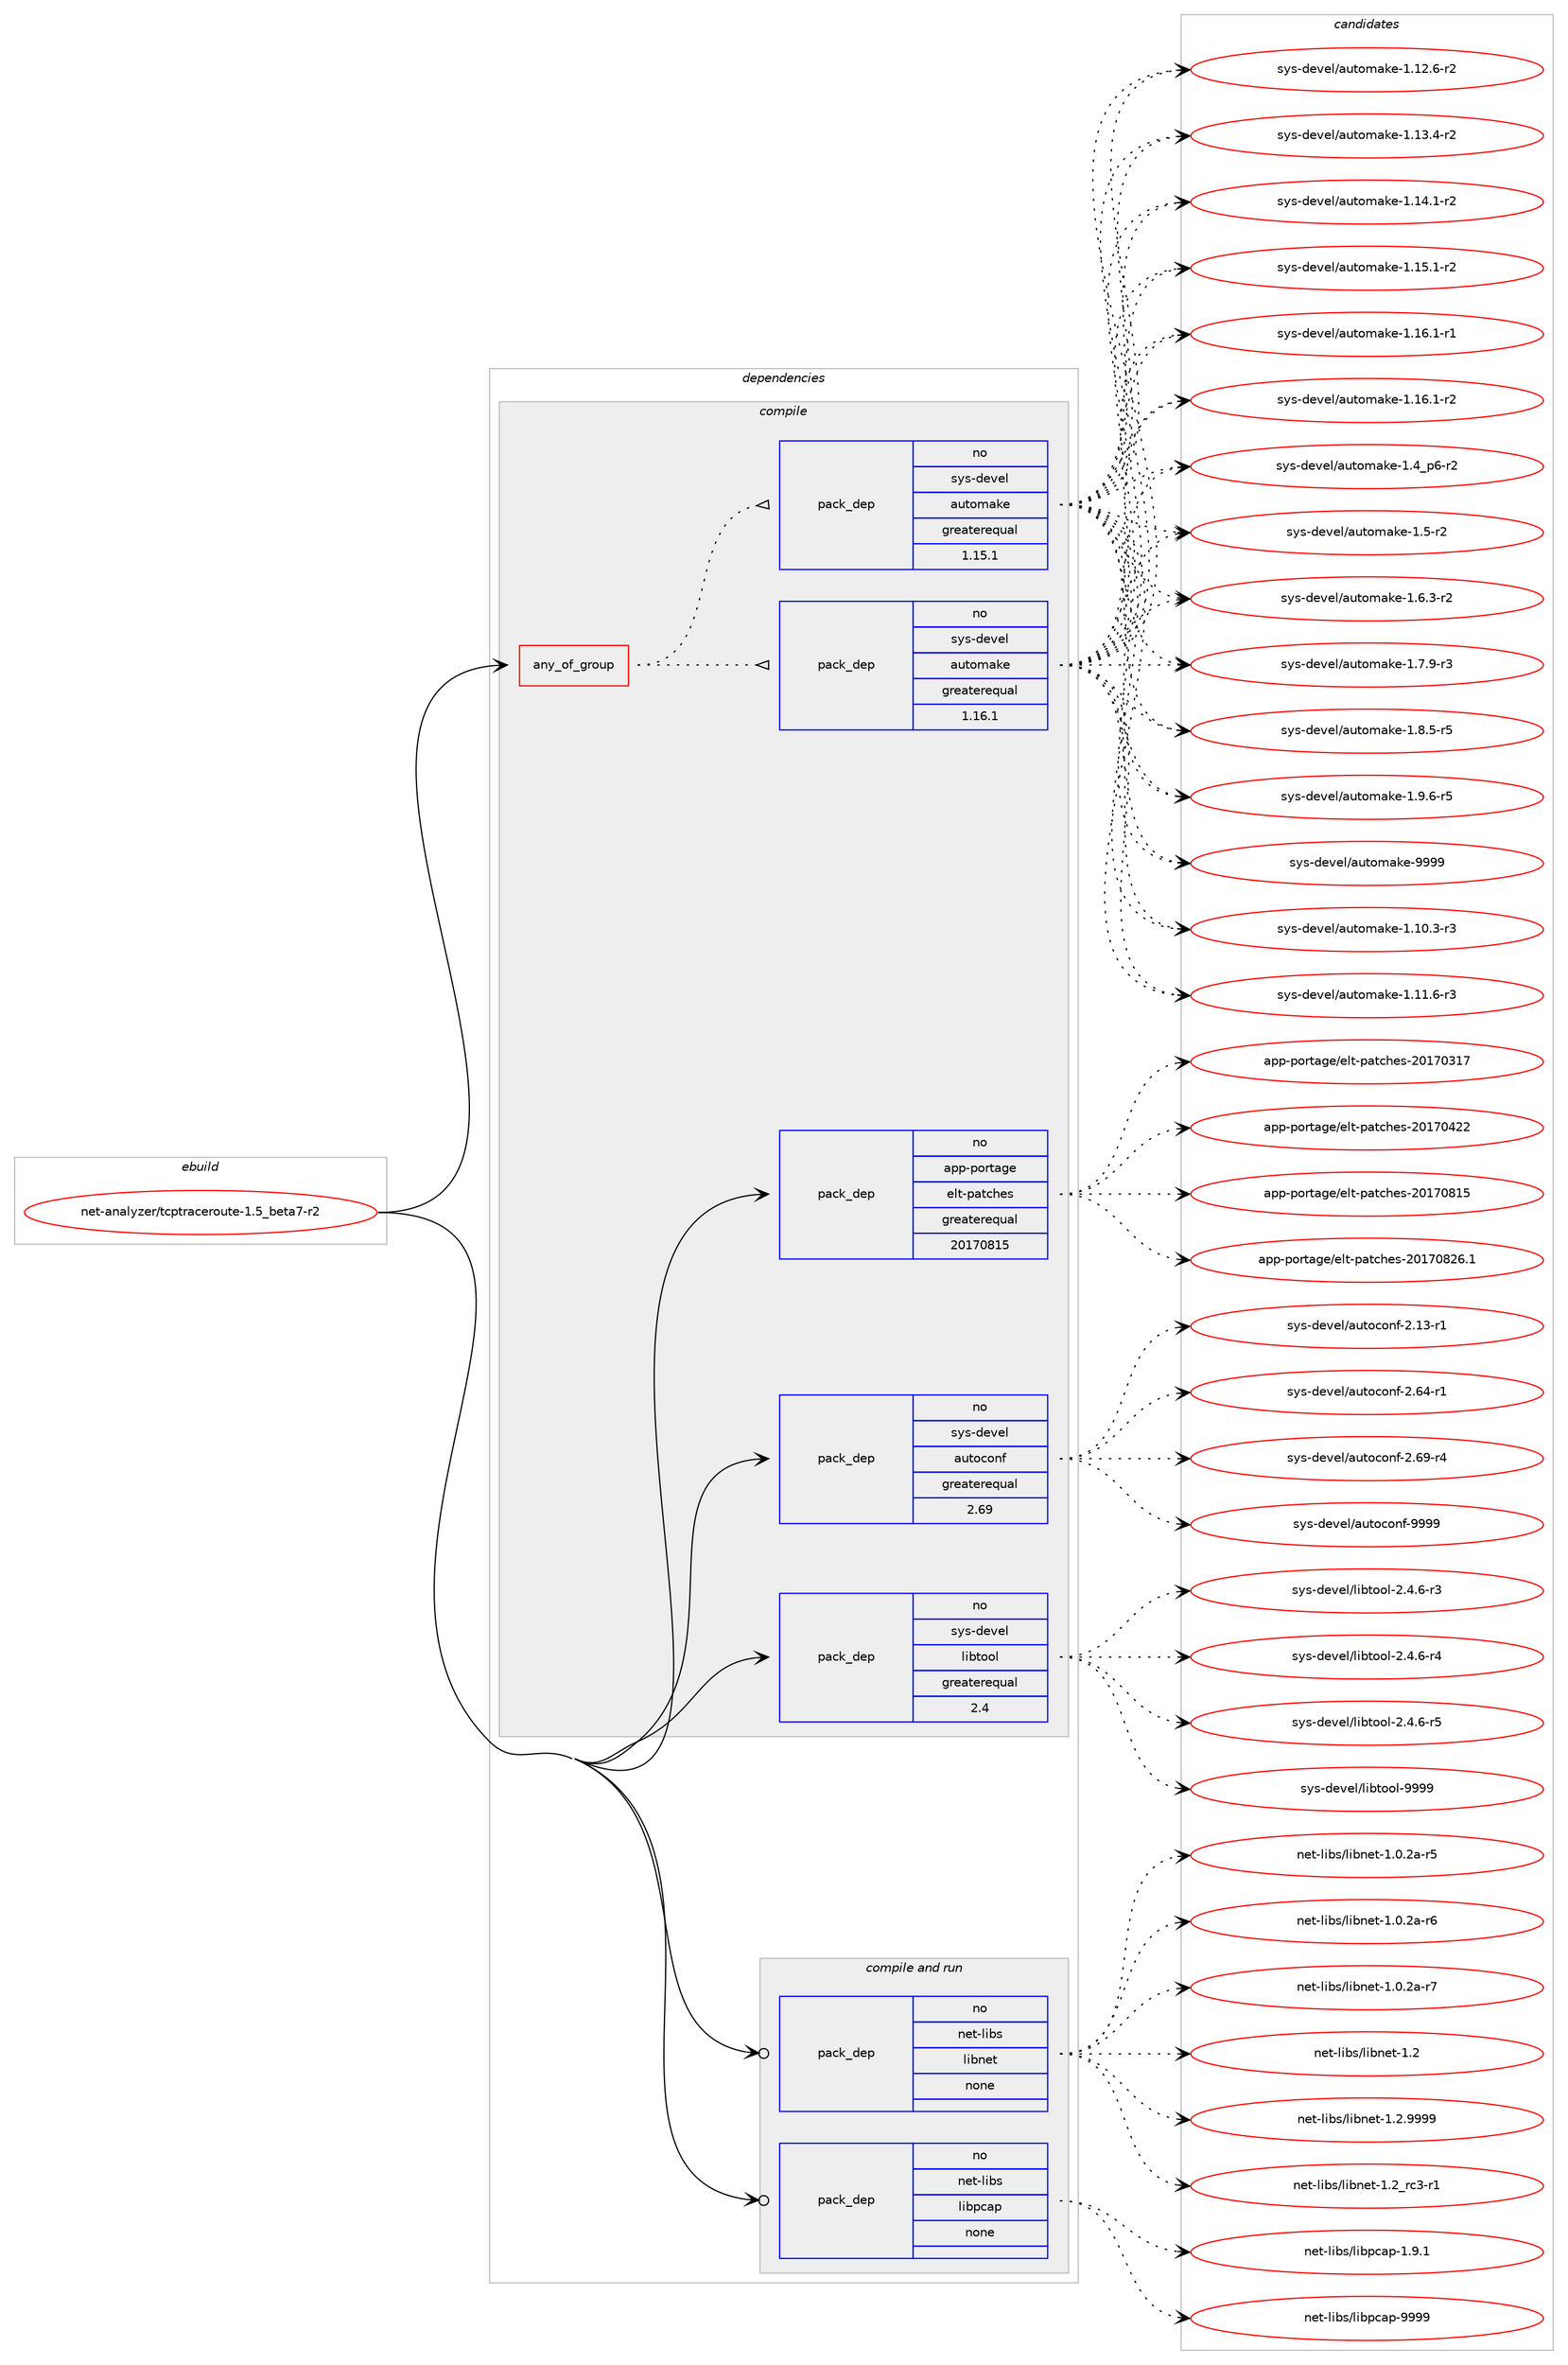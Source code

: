 digraph prolog {

# *************
# Graph options
# *************

newrank=true;
concentrate=true;
compound=true;
graph [rankdir=LR,fontname=Helvetica,fontsize=10,ranksep=1.5];#, ranksep=2.5, nodesep=0.2];
edge  [arrowhead=vee];
node  [fontname=Helvetica,fontsize=10];

# **********
# The ebuild
# **********

subgraph cluster_leftcol {
color=gray;
rank=same;
label=<<i>ebuild</i>>;
id [label="net-analyzer/tcptraceroute-1.5_beta7-r2", color=red, width=4, href="../net-analyzer/tcptraceroute-1.5_beta7-r2.svg"];
}

# ****************
# The dependencies
# ****************

subgraph cluster_midcol {
color=gray;
label=<<i>dependencies</i>>;
subgraph cluster_compile {
fillcolor="#eeeeee";
style=filled;
label=<<i>compile</i>>;
subgraph any13826 {
dependency816285 [label=<<TABLE BORDER="0" CELLBORDER="1" CELLSPACING="0" CELLPADDING="4"><TR><TD CELLPADDING="10">any_of_group</TD></TR></TABLE>>, shape=none, color=red];subgraph pack603426 {
dependency816286 [label=<<TABLE BORDER="0" CELLBORDER="1" CELLSPACING="0" CELLPADDING="4" WIDTH="220"><TR><TD ROWSPAN="6" CELLPADDING="30">pack_dep</TD></TR><TR><TD WIDTH="110">no</TD></TR><TR><TD>sys-devel</TD></TR><TR><TD>automake</TD></TR><TR><TD>greaterequal</TD></TR><TR><TD>1.16.1</TD></TR></TABLE>>, shape=none, color=blue];
}
dependency816285:e -> dependency816286:w [weight=20,style="dotted",arrowhead="oinv"];
subgraph pack603427 {
dependency816287 [label=<<TABLE BORDER="0" CELLBORDER="1" CELLSPACING="0" CELLPADDING="4" WIDTH="220"><TR><TD ROWSPAN="6" CELLPADDING="30">pack_dep</TD></TR><TR><TD WIDTH="110">no</TD></TR><TR><TD>sys-devel</TD></TR><TR><TD>automake</TD></TR><TR><TD>greaterequal</TD></TR><TR><TD>1.15.1</TD></TR></TABLE>>, shape=none, color=blue];
}
dependency816285:e -> dependency816287:w [weight=20,style="dotted",arrowhead="oinv"];
}
id:e -> dependency816285:w [weight=20,style="solid",arrowhead="vee"];
subgraph pack603428 {
dependency816288 [label=<<TABLE BORDER="0" CELLBORDER="1" CELLSPACING="0" CELLPADDING="4" WIDTH="220"><TR><TD ROWSPAN="6" CELLPADDING="30">pack_dep</TD></TR><TR><TD WIDTH="110">no</TD></TR><TR><TD>app-portage</TD></TR><TR><TD>elt-patches</TD></TR><TR><TD>greaterequal</TD></TR><TR><TD>20170815</TD></TR></TABLE>>, shape=none, color=blue];
}
id:e -> dependency816288:w [weight=20,style="solid",arrowhead="vee"];
subgraph pack603429 {
dependency816289 [label=<<TABLE BORDER="0" CELLBORDER="1" CELLSPACING="0" CELLPADDING="4" WIDTH="220"><TR><TD ROWSPAN="6" CELLPADDING="30">pack_dep</TD></TR><TR><TD WIDTH="110">no</TD></TR><TR><TD>sys-devel</TD></TR><TR><TD>autoconf</TD></TR><TR><TD>greaterequal</TD></TR><TR><TD>2.69</TD></TR></TABLE>>, shape=none, color=blue];
}
id:e -> dependency816289:w [weight=20,style="solid",arrowhead="vee"];
subgraph pack603430 {
dependency816290 [label=<<TABLE BORDER="0" CELLBORDER="1" CELLSPACING="0" CELLPADDING="4" WIDTH="220"><TR><TD ROWSPAN="6" CELLPADDING="30">pack_dep</TD></TR><TR><TD WIDTH="110">no</TD></TR><TR><TD>sys-devel</TD></TR><TR><TD>libtool</TD></TR><TR><TD>greaterequal</TD></TR><TR><TD>2.4</TD></TR></TABLE>>, shape=none, color=blue];
}
id:e -> dependency816290:w [weight=20,style="solid",arrowhead="vee"];
}
subgraph cluster_compileandrun {
fillcolor="#eeeeee";
style=filled;
label=<<i>compile and run</i>>;
subgraph pack603431 {
dependency816291 [label=<<TABLE BORDER="0" CELLBORDER="1" CELLSPACING="0" CELLPADDING="4" WIDTH="220"><TR><TD ROWSPAN="6" CELLPADDING="30">pack_dep</TD></TR><TR><TD WIDTH="110">no</TD></TR><TR><TD>net-libs</TD></TR><TR><TD>libnet</TD></TR><TR><TD>none</TD></TR><TR><TD></TD></TR></TABLE>>, shape=none, color=blue];
}
id:e -> dependency816291:w [weight=20,style="solid",arrowhead="odotvee"];
subgraph pack603432 {
dependency816292 [label=<<TABLE BORDER="0" CELLBORDER="1" CELLSPACING="0" CELLPADDING="4" WIDTH="220"><TR><TD ROWSPAN="6" CELLPADDING="30">pack_dep</TD></TR><TR><TD WIDTH="110">no</TD></TR><TR><TD>net-libs</TD></TR><TR><TD>libpcap</TD></TR><TR><TD>none</TD></TR><TR><TD></TD></TR></TABLE>>, shape=none, color=blue];
}
id:e -> dependency816292:w [weight=20,style="solid",arrowhead="odotvee"];
}
subgraph cluster_run {
fillcolor="#eeeeee";
style=filled;
label=<<i>run</i>>;
}
}

# **************
# The candidates
# **************

subgraph cluster_choices {
rank=same;
color=gray;
label=<<i>candidates</i>>;

subgraph choice603426 {
color=black;
nodesep=1;
choice11512111545100101118101108479711711611110997107101454946494846514511451 [label="sys-devel/automake-1.10.3-r3", color=red, width=4,href="../sys-devel/automake-1.10.3-r3.svg"];
choice11512111545100101118101108479711711611110997107101454946494946544511451 [label="sys-devel/automake-1.11.6-r3", color=red, width=4,href="../sys-devel/automake-1.11.6-r3.svg"];
choice11512111545100101118101108479711711611110997107101454946495046544511450 [label="sys-devel/automake-1.12.6-r2", color=red, width=4,href="../sys-devel/automake-1.12.6-r2.svg"];
choice11512111545100101118101108479711711611110997107101454946495146524511450 [label="sys-devel/automake-1.13.4-r2", color=red, width=4,href="../sys-devel/automake-1.13.4-r2.svg"];
choice11512111545100101118101108479711711611110997107101454946495246494511450 [label="sys-devel/automake-1.14.1-r2", color=red, width=4,href="../sys-devel/automake-1.14.1-r2.svg"];
choice11512111545100101118101108479711711611110997107101454946495346494511450 [label="sys-devel/automake-1.15.1-r2", color=red, width=4,href="../sys-devel/automake-1.15.1-r2.svg"];
choice11512111545100101118101108479711711611110997107101454946495446494511449 [label="sys-devel/automake-1.16.1-r1", color=red, width=4,href="../sys-devel/automake-1.16.1-r1.svg"];
choice11512111545100101118101108479711711611110997107101454946495446494511450 [label="sys-devel/automake-1.16.1-r2", color=red, width=4,href="../sys-devel/automake-1.16.1-r2.svg"];
choice115121115451001011181011084797117116111109971071014549465295112544511450 [label="sys-devel/automake-1.4_p6-r2", color=red, width=4,href="../sys-devel/automake-1.4_p6-r2.svg"];
choice11512111545100101118101108479711711611110997107101454946534511450 [label="sys-devel/automake-1.5-r2", color=red, width=4,href="../sys-devel/automake-1.5-r2.svg"];
choice115121115451001011181011084797117116111109971071014549465446514511450 [label="sys-devel/automake-1.6.3-r2", color=red, width=4,href="../sys-devel/automake-1.6.3-r2.svg"];
choice115121115451001011181011084797117116111109971071014549465546574511451 [label="sys-devel/automake-1.7.9-r3", color=red, width=4,href="../sys-devel/automake-1.7.9-r3.svg"];
choice115121115451001011181011084797117116111109971071014549465646534511453 [label="sys-devel/automake-1.8.5-r5", color=red, width=4,href="../sys-devel/automake-1.8.5-r5.svg"];
choice115121115451001011181011084797117116111109971071014549465746544511453 [label="sys-devel/automake-1.9.6-r5", color=red, width=4,href="../sys-devel/automake-1.9.6-r5.svg"];
choice115121115451001011181011084797117116111109971071014557575757 [label="sys-devel/automake-9999", color=red, width=4,href="../sys-devel/automake-9999.svg"];
dependency816286:e -> choice11512111545100101118101108479711711611110997107101454946494846514511451:w [style=dotted,weight="100"];
dependency816286:e -> choice11512111545100101118101108479711711611110997107101454946494946544511451:w [style=dotted,weight="100"];
dependency816286:e -> choice11512111545100101118101108479711711611110997107101454946495046544511450:w [style=dotted,weight="100"];
dependency816286:e -> choice11512111545100101118101108479711711611110997107101454946495146524511450:w [style=dotted,weight="100"];
dependency816286:e -> choice11512111545100101118101108479711711611110997107101454946495246494511450:w [style=dotted,weight="100"];
dependency816286:e -> choice11512111545100101118101108479711711611110997107101454946495346494511450:w [style=dotted,weight="100"];
dependency816286:e -> choice11512111545100101118101108479711711611110997107101454946495446494511449:w [style=dotted,weight="100"];
dependency816286:e -> choice11512111545100101118101108479711711611110997107101454946495446494511450:w [style=dotted,weight="100"];
dependency816286:e -> choice115121115451001011181011084797117116111109971071014549465295112544511450:w [style=dotted,weight="100"];
dependency816286:e -> choice11512111545100101118101108479711711611110997107101454946534511450:w [style=dotted,weight="100"];
dependency816286:e -> choice115121115451001011181011084797117116111109971071014549465446514511450:w [style=dotted,weight="100"];
dependency816286:e -> choice115121115451001011181011084797117116111109971071014549465546574511451:w [style=dotted,weight="100"];
dependency816286:e -> choice115121115451001011181011084797117116111109971071014549465646534511453:w [style=dotted,weight="100"];
dependency816286:e -> choice115121115451001011181011084797117116111109971071014549465746544511453:w [style=dotted,weight="100"];
dependency816286:e -> choice115121115451001011181011084797117116111109971071014557575757:w [style=dotted,weight="100"];
}
subgraph choice603427 {
color=black;
nodesep=1;
choice11512111545100101118101108479711711611110997107101454946494846514511451 [label="sys-devel/automake-1.10.3-r3", color=red, width=4,href="../sys-devel/automake-1.10.3-r3.svg"];
choice11512111545100101118101108479711711611110997107101454946494946544511451 [label="sys-devel/automake-1.11.6-r3", color=red, width=4,href="../sys-devel/automake-1.11.6-r3.svg"];
choice11512111545100101118101108479711711611110997107101454946495046544511450 [label="sys-devel/automake-1.12.6-r2", color=red, width=4,href="../sys-devel/automake-1.12.6-r2.svg"];
choice11512111545100101118101108479711711611110997107101454946495146524511450 [label="sys-devel/automake-1.13.4-r2", color=red, width=4,href="../sys-devel/automake-1.13.4-r2.svg"];
choice11512111545100101118101108479711711611110997107101454946495246494511450 [label="sys-devel/automake-1.14.1-r2", color=red, width=4,href="../sys-devel/automake-1.14.1-r2.svg"];
choice11512111545100101118101108479711711611110997107101454946495346494511450 [label="sys-devel/automake-1.15.1-r2", color=red, width=4,href="../sys-devel/automake-1.15.1-r2.svg"];
choice11512111545100101118101108479711711611110997107101454946495446494511449 [label="sys-devel/automake-1.16.1-r1", color=red, width=4,href="../sys-devel/automake-1.16.1-r1.svg"];
choice11512111545100101118101108479711711611110997107101454946495446494511450 [label="sys-devel/automake-1.16.1-r2", color=red, width=4,href="../sys-devel/automake-1.16.1-r2.svg"];
choice115121115451001011181011084797117116111109971071014549465295112544511450 [label="sys-devel/automake-1.4_p6-r2", color=red, width=4,href="../sys-devel/automake-1.4_p6-r2.svg"];
choice11512111545100101118101108479711711611110997107101454946534511450 [label="sys-devel/automake-1.5-r2", color=red, width=4,href="../sys-devel/automake-1.5-r2.svg"];
choice115121115451001011181011084797117116111109971071014549465446514511450 [label="sys-devel/automake-1.6.3-r2", color=red, width=4,href="../sys-devel/automake-1.6.3-r2.svg"];
choice115121115451001011181011084797117116111109971071014549465546574511451 [label="sys-devel/automake-1.7.9-r3", color=red, width=4,href="../sys-devel/automake-1.7.9-r3.svg"];
choice115121115451001011181011084797117116111109971071014549465646534511453 [label="sys-devel/automake-1.8.5-r5", color=red, width=4,href="../sys-devel/automake-1.8.5-r5.svg"];
choice115121115451001011181011084797117116111109971071014549465746544511453 [label="sys-devel/automake-1.9.6-r5", color=red, width=4,href="../sys-devel/automake-1.9.6-r5.svg"];
choice115121115451001011181011084797117116111109971071014557575757 [label="sys-devel/automake-9999", color=red, width=4,href="../sys-devel/automake-9999.svg"];
dependency816287:e -> choice11512111545100101118101108479711711611110997107101454946494846514511451:w [style=dotted,weight="100"];
dependency816287:e -> choice11512111545100101118101108479711711611110997107101454946494946544511451:w [style=dotted,weight="100"];
dependency816287:e -> choice11512111545100101118101108479711711611110997107101454946495046544511450:w [style=dotted,weight="100"];
dependency816287:e -> choice11512111545100101118101108479711711611110997107101454946495146524511450:w [style=dotted,weight="100"];
dependency816287:e -> choice11512111545100101118101108479711711611110997107101454946495246494511450:w [style=dotted,weight="100"];
dependency816287:e -> choice11512111545100101118101108479711711611110997107101454946495346494511450:w [style=dotted,weight="100"];
dependency816287:e -> choice11512111545100101118101108479711711611110997107101454946495446494511449:w [style=dotted,weight="100"];
dependency816287:e -> choice11512111545100101118101108479711711611110997107101454946495446494511450:w [style=dotted,weight="100"];
dependency816287:e -> choice115121115451001011181011084797117116111109971071014549465295112544511450:w [style=dotted,weight="100"];
dependency816287:e -> choice11512111545100101118101108479711711611110997107101454946534511450:w [style=dotted,weight="100"];
dependency816287:e -> choice115121115451001011181011084797117116111109971071014549465446514511450:w [style=dotted,weight="100"];
dependency816287:e -> choice115121115451001011181011084797117116111109971071014549465546574511451:w [style=dotted,weight="100"];
dependency816287:e -> choice115121115451001011181011084797117116111109971071014549465646534511453:w [style=dotted,weight="100"];
dependency816287:e -> choice115121115451001011181011084797117116111109971071014549465746544511453:w [style=dotted,weight="100"];
dependency816287:e -> choice115121115451001011181011084797117116111109971071014557575757:w [style=dotted,weight="100"];
}
subgraph choice603428 {
color=black;
nodesep=1;
choice97112112451121111141169710310147101108116451129711699104101115455048495548514955 [label="app-portage/elt-patches-20170317", color=red, width=4,href="../app-portage/elt-patches-20170317.svg"];
choice97112112451121111141169710310147101108116451129711699104101115455048495548525050 [label="app-portage/elt-patches-20170422", color=red, width=4,href="../app-portage/elt-patches-20170422.svg"];
choice97112112451121111141169710310147101108116451129711699104101115455048495548564953 [label="app-portage/elt-patches-20170815", color=red, width=4,href="../app-portage/elt-patches-20170815.svg"];
choice971121124511211111411697103101471011081164511297116991041011154550484955485650544649 [label="app-portage/elt-patches-20170826.1", color=red, width=4,href="../app-portage/elt-patches-20170826.1.svg"];
dependency816288:e -> choice97112112451121111141169710310147101108116451129711699104101115455048495548514955:w [style=dotted,weight="100"];
dependency816288:e -> choice97112112451121111141169710310147101108116451129711699104101115455048495548525050:w [style=dotted,weight="100"];
dependency816288:e -> choice97112112451121111141169710310147101108116451129711699104101115455048495548564953:w [style=dotted,weight="100"];
dependency816288:e -> choice971121124511211111411697103101471011081164511297116991041011154550484955485650544649:w [style=dotted,weight="100"];
}
subgraph choice603429 {
color=black;
nodesep=1;
choice1151211154510010111810110847971171161119911111010245504649514511449 [label="sys-devel/autoconf-2.13-r1", color=red, width=4,href="../sys-devel/autoconf-2.13-r1.svg"];
choice1151211154510010111810110847971171161119911111010245504654524511449 [label="sys-devel/autoconf-2.64-r1", color=red, width=4,href="../sys-devel/autoconf-2.64-r1.svg"];
choice1151211154510010111810110847971171161119911111010245504654574511452 [label="sys-devel/autoconf-2.69-r4", color=red, width=4,href="../sys-devel/autoconf-2.69-r4.svg"];
choice115121115451001011181011084797117116111991111101024557575757 [label="sys-devel/autoconf-9999", color=red, width=4,href="../sys-devel/autoconf-9999.svg"];
dependency816289:e -> choice1151211154510010111810110847971171161119911111010245504649514511449:w [style=dotted,weight="100"];
dependency816289:e -> choice1151211154510010111810110847971171161119911111010245504654524511449:w [style=dotted,weight="100"];
dependency816289:e -> choice1151211154510010111810110847971171161119911111010245504654574511452:w [style=dotted,weight="100"];
dependency816289:e -> choice115121115451001011181011084797117116111991111101024557575757:w [style=dotted,weight="100"];
}
subgraph choice603430 {
color=black;
nodesep=1;
choice1151211154510010111810110847108105981161111111084550465246544511451 [label="sys-devel/libtool-2.4.6-r3", color=red, width=4,href="../sys-devel/libtool-2.4.6-r3.svg"];
choice1151211154510010111810110847108105981161111111084550465246544511452 [label="sys-devel/libtool-2.4.6-r4", color=red, width=4,href="../sys-devel/libtool-2.4.6-r4.svg"];
choice1151211154510010111810110847108105981161111111084550465246544511453 [label="sys-devel/libtool-2.4.6-r5", color=red, width=4,href="../sys-devel/libtool-2.4.6-r5.svg"];
choice1151211154510010111810110847108105981161111111084557575757 [label="sys-devel/libtool-9999", color=red, width=4,href="../sys-devel/libtool-9999.svg"];
dependency816290:e -> choice1151211154510010111810110847108105981161111111084550465246544511451:w [style=dotted,weight="100"];
dependency816290:e -> choice1151211154510010111810110847108105981161111111084550465246544511452:w [style=dotted,weight="100"];
dependency816290:e -> choice1151211154510010111810110847108105981161111111084550465246544511453:w [style=dotted,weight="100"];
dependency816290:e -> choice1151211154510010111810110847108105981161111111084557575757:w [style=dotted,weight="100"];
}
subgraph choice603431 {
color=black;
nodesep=1;
choice11010111645108105981154710810598110101116454946484650974511453 [label="net-libs/libnet-1.0.2a-r5", color=red, width=4,href="../net-libs/libnet-1.0.2a-r5.svg"];
choice11010111645108105981154710810598110101116454946484650974511454 [label="net-libs/libnet-1.0.2a-r6", color=red, width=4,href="../net-libs/libnet-1.0.2a-r6.svg"];
choice11010111645108105981154710810598110101116454946484650974511455 [label="net-libs/libnet-1.0.2a-r7", color=red, width=4,href="../net-libs/libnet-1.0.2a-r7.svg"];
choice1101011164510810598115471081059811010111645494650 [label="net-libs/libnet-1.2", color=red, width=4,href="../net-libs/libnet-1.2.svg"];
choice11010111645108105981154710810598110101116454946504657575757 [label="net-libs/libnet-1.2.9999", color=red, width=4,href="../net-libs/libnet-1.2.9999.svg"];
choice11010111645108105981154710810598110101116454946509511499514511449 [label="net-libs/libnet-1.2_rc3-r1", color=red, width=4,href="../net-libs/libnet-1.2_rc3-r1.svg"];
dependency816291:e -> choice11010111645108105981154710810598110101116454946484650974511453:w [style=dotted,weight="100"];
dependency816291:e -> choice11010111645108105981154710810598110101116454946484650974511454:w [style=dotted,weight="100"];
dependency816291:e -> choice11010111645108105981154710810598110101116454946484650974511455:w [style=dotted,weight="100"];
dependency816291:e -> choice1101011164510810598115471081059811010111645494650:w [style=dotted,weight="100"];
dependency816291:e -> choice11010111645108105981154710810598110101116454946504657575757:w [style=dotted,weight="100"];
dependency816291:e -> choice11010111645108105981154710810598110101116454946509511499514511449:w [style=dotted,weight="100"];
}
subgraph choice603432 {
color=black;
nodesep=1;
choice110101116451081059811547108105981129997112454946574649 [label="net-libs/libpcap-1.9.1", color=red, width=4,href="../net-libs/libpcap-1.9.1.svg"];
choice1101011164510810598115471081059811299971124557575757 [label="net-libs/libpcap-9999", color=red, width=4,href="../net-libs/libpcap-9999.svg"];
dependency816292:e -> choice110101116451081059811547108105981129997112454946574649:w [style=dotted,weight="100"];
dependency816292:e -> choice1101011164510810598115471081059811299971124557575757:w [style=dotted,weight="100"];
}
}

}

